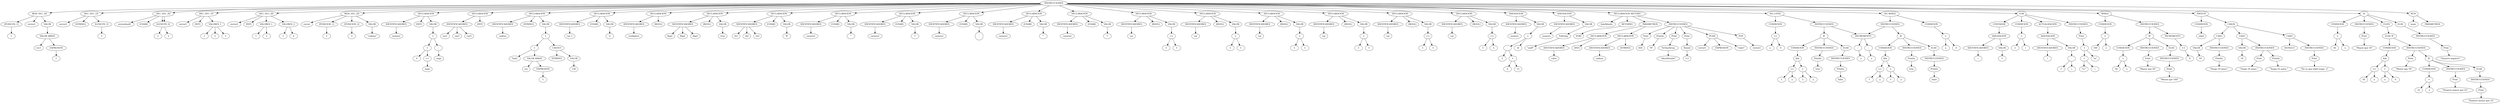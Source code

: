 digraph G {
  graph [ shape =circle ];
  "159" [ label = "1" ];
  "268" [ label = "2" ];
  "1318" [ label = "1" ];
  "1422" [ label = "1" ];
  "2233" [ label = "2" ];
  "2236" [ label = "2" ];
  "2424" [ label = "2" ];
  "3320" [ label = "3" ];
  "3428" [ label = "3" ];
  "3611" [ label = "3" ];
  "4430" [ label = "4" ];
  "5131" [ label = "5" ];
  "5322" [ label = "5" ];
  "5519" [ label = "5" ];
  "5638" [ label = "5" ];
  "14112" [ label = "1" ];
  "15312" [ label = "1" ];
  "16320" [ label = "1" ];
  "22819" [ label = "2" ];
  "26313" [ label = "2" ];
  "34120" [ label = "3" ];
  "35320" [ label = "3" ];
  "42815" [ label = "4" ];
  "50979" [ label = "50" ];
  "51030" [ label = "5" ];
  "52115" [ label = "5" ];
  "52120" [ label = "5" ];
  "52215" [ label = "5" ];
  "52220" [ label = "5" ];
  "52315" [ label = "5" ];
  "52319" [ label = "5" ];
  "52415" [ label = "5" ];
  "52419" [ label = "5" ];
  "52515" [ label = "5" ];
  "52520" [ label = "5" ];
  "52615" [ label = "5" ];
  "52620" [ label = "5" ];
  "108410" [ label = "10" ];
  "152810" [ label = "15" ];
  "188710" [ label = "18" ];
  "506913" [ label = "50" ];
  "1006810" [ label = "100" ];
  "1561043" [ label = "156" ];
  "2510513" [ label = "25" ];
  "4563211" [ label = "456" ];
  "5010212" [ label = "50" ];
  "instrucciones0000" [ label = "INSTRUCCIONES" ];
  "DECLARACION_VECTOR_T1_D111" [ label = "DEC_VEC_1D" ];
  "vector211" [ label = "vector2" ];
  "STRING11" [ label = "[STRING]" ];
  "longitud11" [ label = "[LENGTH_1]" ];
  "DECLARACION_VECTOR_T1_D221" [ label = "DEC_VEC_2D" ];
  "vectordosd221" [ label = "vectordosd2" ];
  "CHAR21" [ label = "[CHAR]" ];
  "longitud21" [ label = "[LENGTH_2]" ];
  "DECLARACION_VECTOR_T2_D131" [ label = "DEC_VEC_1D" ];
  "vector131" [ label = "vector1" ];
  "INT31" [ label = "[INT]" ];
  "valores131" [ label = "VALORES_1" ];
  "DECLARACION_VECTOR_T2_D241" [ label = "DEC_VEC_2D" ];
  "vector241" [ label = "vector2" ];
  "INT41" [ label = "[INT]" ];
  "valores141" [ label = "VALORES_1" ];
  "valores241" [ label = "VALORES_2" ];
  "MODIFICACION_VECTOR_D151" [ label = "MOD_VEC_2D" ];
  "vector151" [ label = "vector1" ];
  "posicion51" [ label = "[POSICON_1]" ];
  "valor51" [ label = "VALOR" ];
  "ARRAY_D1514" [ label = "VALOR ARRAY" ];
  "vec1514" [ label = "vec1" ];
  "posicion1514" [ label = "EXPRESION" ];
  "MODIFICACION_VECTOR_D261" [ label = "MOD_VEC_2D" ];
  "vector61" [ label = "vector" ];
  "posicion161" [ label = "[POSICION_1]" ];
  "posicion261" [ label = "[POSICION_2]" ];
  "valor61" [ label = "VALOR" ];
  "\"cadena\"616" [ label = "\"cadena\"" ];
  "DECLARACION81" [ label = "DECLARACION" ];
  "identificadores81" [ label = "IDENTIFICADORES" ];
  "numero81" [ label = "numero" ];
  "INT81" [ label = "[INT]" ];
  "valor81" [ label = "VALOR" ];
  "SUMA8140" [ label = "+" ];
  "SUMA8141" [ label = "+" ];
  "0814" [ label = "0" ];
  "INCREMENTO8182" [ label = "++" ];
  "maje818" [ label = "maje" ];
  "DECREMENTO8273" [ label = "--" ];
  "maje827" [ label = "maje" ];
  "DECLARACION91" [ label = "DECLARACION" ];
  "identificadores91" [ label = "IDENTIFICADORES" ];
  "var191" [ label = "var1" ];
  "var291" [ label = "var2" ];
  "var391" [ label = "var3" ];
  "INT91" [ label = "[INT]" ];
  "DECLARACION101" [ label = "DECLARACION" ];
  "identificadores101" [ label = "IDENTIFICADORES" ];
  "cadena101" [ label = "cadena" ];
  "STRING101" [ label = "[STRING]" ];
  "valor101" [ label = "VALOR" ];
  "SUMA10174" [ label = "+" ];
  "SUMA10175" [ label = "+" ];
  "\"hola\"1017" [ label = "\"hola\"" ];
  "ARRAY_D11026" [ label = "VALOR ARRAY" ];
  "vec1026" [ label = "vec" ];
  "posicion11026" [ label = "EXPRESION" ];
  "CASTEO1035" [ label = "CASTEO" ];
  "STRING1035" [ label = "[STRING]" ];
  "valor1035" [ label = "VALOR" ];
  "DECLARACION111" [ label = "DECLARACION" ];
  "identificadores111" [ label = "IDENTIFICADORES" ];
  "var_1111" [ label = "var_1" ];
  "CHAR111" [ label = "[CHAR]" ];
  "valor111" [ label = "VALOR" ];
  "'a'1114" [ label = "'a'" ];
  "DECLARACION121" [ label = "DECLARACION" ];
  "identificadores121" [ label = "IDENTIFICADORES" ];
  "verdadero121" [ label = "verdadero" ];
  "BOOL121" [ label = "[BOOL]" ];
  "DECLARACION131" [ label = "DECLARACION" ];
  "identificadores131" [ label = "IDENTIFICADORES" ];
  "flag1131" [ label = "flag1" ];
  "flag2131" [ label = "flag2" ];
  "flag3131" [ label = "flag3" ];
  "BOOL131" [ label = "[BOOL]" ];
  "valor131" [ label = "VALOR" ];
  "true1331" [ label = "true" ];
  "DECLARACION141" [ label = "DECLARACION" ];
  "identificadores141" [ label = "IDENTIFICADORES" ];
  "ch1141" [ label = "ch1" ];
  "ch2141" [ label = "ch2" ];
  "ch3141" [ label = "ch3" ];
  "CHAR141" [ label = "[CHAR]" ];
  "valor141" [ label = "VALOR" ];
  "'R'1422" [ label = "'R'" ];
  "DECLARACION151" [ label = "DECLARACION" ];
  "identificadores151" [ label = "IDENTIFICADORES" ];
  "caracter151" [ label = "caracter" ];
  "CHAR151" [ label = "[CHAR]" ];
  "valor151" [ label = "VALOR" ];
  "'\''1517" [ label = "'\''" ];
  "DECLARACION161" [ label = "DECLARACION" ];
  "identificadores161" [ label = "IDENTIFICADORES" ];
  "caracter161" [ label = "caracter" ];
  "CHAR161" [ label = "[CHAR]" ];
  "valor161" [ label = "VALOR" ];
  "'\t'1617" [ label = "'\t'" ];
  "DECLARACION171" [ label = "DECLARACION" ];
  "identificadores171" [ label = "IDENTIFICADORES" ];
  "caracter171" [ label = "caracter" ];
  "CHAR171" [ label = "[CHAR]" ];
  "valor171" [ label = "VALOR" ];
  "'\n'1717" [ label = "'\n'" ];
  "DECLARACION181" [ label = "DECLARACION" ];
  "identificadores181" [ label = "IDENTIFICADORES" ];
  "caracter181" [ label = "caracter" ];
  "CHAR181" [ label = "[CHAR]" ];
  "valor181" [ label = "VALOR" ];
  "'\"'1817" [ label = "'\"'" ];
  "DECLARACION191" [ label = "DECLARACION" ];
  "identificadores191" [ label = "IDENTIFICADORES" ];
  "caracter191" [ label = "caracter" ];
  "CHAR191" [ label = "[CHAR]" ];
  "valor191" [ label = "VALOR" ];
  "'\\'1917" [ label = "'\\'" ];
  "DECLARACION211" [ label = "DECLARACION" ];
  "identificadores211" [ label = "IDENTIFICADORES" ];
  "var211" [ label = "var" ];
  "BOOL211" [ label = "[BOOL]" ];
  "valor211" [ label = "VALOR" ];
  "IGUAL21156" [ label = "==" ];
  "DECLARACION221" [ label = "DECLARACION" ];
  "identificadores221" [ label = "IDENTIFICADORES" ];
  "var221" [ label = "var" ];
  "BOOL221" [ label = "[BOOL]" ];
  "valor221" [ label = "VALOR" ];
  "DIFERENTE22157" [ label =<=> ];
  "DECLARACION231" [ label = "DECLARACION" ];
  "identificadores231" [ label = "IDENTIFICADORES" ];
  "var231" [ label = "var" ];
  "BOOL231" [ label = "[BOOL]" ];
  "valor231" [ label = "VALOR" ];
  "MAYOR23158" [ label = ">" ];
  "DECLARACION241" [ label = "DECLARACION" ];
  "identificadores241" [ label = "IDENTIFICADORES" ];
  "var241" [ label = "var" ];
  "BOOL241" [ label = "[BOOL]" ];
  "valor241" [ label = "VALOR" ];
  "MENOR24159" [ label = "<" ];
  "DECLARACION251" [ label = "DECLARACION" ];
  "identificadores251" [ label = "IDENTIFICADORES" ];
  "var251" [ label = "var" ];
  "BOOL251" [ label = "[BOOL]" ];
  "valor251" [ label = "VALOR" ];
  "MENORIGUAL251510" [ label = "<=" ];
  "DECLARACION261" [ label = "DECLARACION" ];
  "identificadores261" [ label = "IDENTIFICADORES" ];
  "var261" [ label = "var" ];
  "BOOL261" [ label = "[BOOL]" ];
  "valor261" [ label = "VALOR" ];
  "MAYORIGUAL261511" [ label = ">=" ];
  "ASIGNACION281" [ label = "ASIGNACION" ];
  "identificadores281" [ label = "IDENTIFICADORES" ];
  "numero281" [ label = "numero" ];
  "valor281" [ label = "VALOR" ];
  "SUMA281012" [ label = "+" ];
  "RESTA281013" [ label = "-" ];
  "SUMA281014" [ label = "+" ];
  "id2823" [ label = "id" ];
  "ASIGNACION291" [ label = "ASIGNACION" ];
  "identificadores291" [ label = "IDENTIFICADORES" ];
  "numero291" [ label = "numero" ];
  "valor291" [ label = "VALOR" ];
  "TOSTRING2910" [ label = "ToString" ];
  "\"asdf\"2919" [ label = "\"asdf\"" ];
  "DECLARACION_METODO311" [ label = "DECLARACION METODO" ];
  "holaMundo311" [ label = "holaMundo" ];
  "retorno311" [ label = "RETORNO" ];
  "VOID311" [ label = "VOID" ];
  "parametros311" [ label = "PARAMETROS" ];
  "DECLARACION3111" [ label = "DECLARACION" ];
  "identificadores3111" [ label = "IDENTIFICADORES" ];
  "valor3111" [ label = "valor" ];
  "INT3111" [ label = "[INT]" ];
  "DECLARACION3122" [ label = "DECLARACION" ];
  "identificadores3122" [ label = "IDENTIFICADORES" ];
  "cadena3122" [ label = "cadena" ];
  "STRING3122" [ label = "[STRING]" ];
  "instrucciones311" [ label = "INSTRUCCIONES" ];
  "PRINT325" [ label = "Print" ];
  "PRINTLN335" [ label = "Println" ];
  "\"R\"3313" [ label = "\"R\"" ];
  "PRINT345" [ label = "Print" ];
  "TOCHARARRAY3411" [ label = "ToCharArray" ];
  "\"identificador\"3423" [ label = "\"identificador\"" ];
  "PRINT355" [ label = "Print" ];
  "ROUND3511" [ label = "Round" ];
  "5.23517" [ label = "5.2" ];
  "PUSH365" [ label = "PUSH" ];
  "vector1365" [ label = "vector1" ];
  "expresion365" [ label = "EXPRESION" ];
  "\"valor\"3618" [ label = "\"valor\"" ];
  "POP375" [ label = "POP" ];
  "vector2375" [ label = "vector2" ];
  "DO_UNTIL401" [ label = "DO_UNTIL" ];
  "condicion401" [ label = "CONDICION" ];
  "IGUAL501015" [ label = "==" ];
  "a5010" [ label = "a" ];
  "05013" [ label = "0" ];
  "instrucciones401" [ label = "INSTRUCCIONES" ];
  "IF415" [ label = "IF" ];
  "condicion415" [ label = "CONDICION" ];
  "AND41916" [ label = "&&" ];
  "MAYORIGUAL41917" [ label = ">=" ];
  "a419" [ label = "a" ];
  "MENOR411718" [ label = "<" ];
  "a4117" [ label = "a" ];
  "instrucciones41519" [ label = "INSTRUCCIONES" ];
  "PRINTLN439" [ label = "Println" ];
  "true4317" [ label = "true" ];
  "ELSE415" [ label = "ELSE" ];
  "instrucciones41520" [ label = "INSTRUCCIONES" ];
  "PRINTLN479" [ label = "Println" ];
  "false4717" [ label = "false" ];
  "DECREMENTO";
  "DECREMENTO49521" [ label = "--" ];
  "a495" [ label = "a" ];
  "DO_WHILE521" [ label = "DO_WHILE" ];
  "condicion521" [ label = "CONDICION" ];
  "MAYOR611022" [ label = ">" ];
  "a6110" [ label = "a" ];
  "06112" [ label = "0" ];
  "instrucciones521" [ label = "INSTRUCCIONES" ];
  "IF535" [ label = "IF" ];
  "condicion535" [ label = "CONDICION" ];
  "AND53923" [ label = "&&" ];
  "MAYORIGUAL53924" [ label = ">=" ];
  "a539" [ label = "a" ];
  "MENOR531725" [ label = "<" ];
  "a5317" [ label = "a" ];
  "instrucciones53526" [ label = "INSTRUCCIONES" ];
  "PRINTLN549" [ label = "Println" ];
  "true5417" [ label = "true" ];
  "ELSE535" [ label = "ELSE" ];
  "instrucciones53527" [ label = "INSTRUCCIONES" ];
  "PRINTLN589" [ label = "Println" ];
  "false5817" [ label = "false" ];
  "DECREMENTO60528" [ label = "--" ];
  "a605" [ label = "a" ];
  "FOR631" [ label = "FOR" ];
  "contador631" [ label = "CONTADOR" ];
  "condicion631" [ label = "CONDICION" ];
  "actualizacion631" [ label = "ACTUALIZACION" ];
  "ASIGNACION636" [ label = "ASIGNACION" ];
  "identificadores636" [ label = "IDENTIFICADORES" ];
  "i636" [ label = "i" ];
  "valor636" [ label = "VALOR" ];
  "MAYOR631129" [ label = ">" ];
  "i6311" [ label = "i" ];
  "ASIGNACION6316" [ label = "ASIGNACION" ];
  "identificadores6316" [ label = "IDENTIFICADORES" ];
  "i6316" [ label = "i" ];
  "valor6316" [ label = "VALOR" ];
  "RESTA631830" [ label = "-" ];
  "i6318" [ label = "i" ];
  "instrucciones631" [ label = "INSTRUCCIONES" ];
  "PRINT645" [ label = "Print" ];
  "SUMA641131" [ label = "+" ];
  "SUMA641132" [ label = "+" ];
  "\"i=\"6411" [ label = "\"i=\"" ];
  "i6416" [ label = "i" ];
  "\"\\n\"6418" [ label = "\"\\n\"" ];
  "WHILE681" [ label = "WHILE" ];
  "condicion681" [ label = "CONDICION" ];
  "MENOR68833" [ label = "<" ];
  "x688" [ label = "x" ];
  "instrucciones681" [ label = "INSTRUCCIONES" ];
  "IF695" [ label = "IF" ];
  "condicion695" [ label = "CONDICION" ];
  "MAYOR69934" [ label = ">" ];
  "x699" [ label = "x" ];
  "instrucciones69535" [ label = "INSTRUCCIONES" ];
  "PRINT719" [ label = "Print" ];
  "\"Mayor que 50\"7115" [ label = "\"Mayor que 50\"" ];
  "ELSE695" [ label = "ELSE" ];
  "instrucciones69536" [ label = "INSTRUCCIONES" ];
  "PRINT769" [ label = "Print" ];
  "\"Menor que 100\"7615" [ label = "\"Menor que 100\"" ];
  "INCREMENTO";
  "INCREMENTO79537" [ label = "++" ];
  "X795" [ label = "X" ];
  "SWTICH831" [ label = "SWITCH" ];
  "condicion831" [ label = "CONDICION" ];
  "edad839" [ label = "edad" ];
  "casos831" [ label = "CASOS" ];
  "CASE_NORMAL845" [ label = "CASO" ];
  "condicion845" [ label = "VALOR" ];
  "instrucciones845" [ label = "INSTRUCCIONES" ];
  "PRINTLN859" [ label = "Println" ];
  "\"Tengo 10 anios.\"8517" [ label = "\"Tengo 10 anios.\"" ];
  "CASE_NORMAL875" [ label = "CASO" ];
  "condicion875" [ label = "VALOR" ];
  "instrucciones875" [ label = "INSTRUCCIONES" ];
  "PRINT889" [ label = "Print" ];
  "\"Tengo 18 anios.\"8815" [ label = "\"Tengo 18 anios.\"" ];
  "PRINTLN909" [ label = "Println" ];
  "\"Tengo 25 anios.\"9017" [ label = "\"Tengo 25 anios.\"" ];
  "CASE_DEFAULT925" [ label = "CASO" ];
  "default925" [ label = "DEFAULT" ];
  "instrucciones925" [ label = "INSTRUCCIONES" ];
  "PRINT939" [ label = "Print" ];
  "\"No se que edad tengo. :(\"9315" [ label = "\"No se que edad tengo. :(\"" ];
  "IF971" [ label = "IF" ];
  "condicion971" [ label = "CONDICION" ];
  "MAYOR97538" [ label = ">" ];
  "x975" [ label = "x" ];
  "instrucciones97139" [ label = "INSTRUCCIONES" ];
  "PRINT995" [ label = "Print" ];
  "\"Mayor que 50\"9911" [ label = "\"Mayor que 50\"" ];
  "elifs971" [ label = "ELIFS" ];
  "ELIF1021" [ label = "ELSE IF" ];
  "condicion1021" [ label = "CONDICION" ];
  "AND102740" [ label = "&&" ];
  "MENORIGUAL102741" [ label = "<=" ];
  "x1027" [ label = "x" ];
  "MAYOR1021842" [ label = ">" ];
  "x10218" [ label = "x" ];
  "010222" [ label = "0" ];
  "instrucciones102143" [ label = "INSTRUCCIONES" ];
  "PRINT1045" [ label = "Print" ];
  "\"Menor que 50\"10412" [ label = "\"Menor que 50\"" ];
  "IF1055" [ label = "IF" ];
  "condicion1055" [ label = "CONDICION" ];
  "MAYOR105944" [ label = ">" ];
  "x1059" [ label = "x" ];
  "instrucciones105545" [ label = "INSTRUCCIONES" ];
  "PRINT1079" [ label = "Print" ];
  "\"Numero mayor que 25\"10715" [ label = "\"Numero mayor que 25\"" ];
  "ELSE1055" [ label = "ELSE" ];
  "instrucciones105546" [ label = "INSTRUCCIONES" ];
  "PRINT1109" [ label = "Print" ];
  "\"Numero menor que 25\"11015" [ label = "\"Numero menor que 25\"" ];
  "ELSE971" [ label = "ELSE" ];
  "instrucciones97147" [ label = "INSTRUCCIONES" ];
  "PRINT1175" [ label = "Print" ];
  "\"Numero negativo\"11711" [ label = "\"Numero negativo\"" ];
  "RUN1211" [ label = "RUN" ];
  "main1211" [ label = "main" ];
  "parametros1211" [ label = "PARAMETROS" ];
  "longitud11" -> "5131";
  "DECLARACION_VECTOR_T1_D111" -> "vector211";
  "DECLARACION_VECTOR_T1_D111" -> "STRING11";
  "DECLARACION_VECTOR_T1_D111" -> "longitud11";
  "instrucciones0000" -> "DECLARACION_VECTOR_T1_D111";
  "longitud21" -> "2233";
  "longitud21" -> "2236";
  "DECLARACION_VECTOR_T1_D221" -> "vectordosd221";
  "DECLARACION_VECTOR_T1_D221" -> "CHAR21";
  "DECLARACION_VECTOR_T1_D221" -> "longitud21";
  "DECLARACION_VECTOR_T1_D221" -> "longitud21";
  "instrucciones0000" -> "DECLARACION_VECTOR_T1_D221";
  "valores131" -> "1318";
  "valores131" -> "3320";
  "valores131" -> "5322";
  "DECLARACION_VECTOR_T2_D131" -> "vector131";
  "DECLARACION_VECTOR_T2_D131" -> "INT31";
  "DECLARACION_VECTOR_T2_D131" -> "valores131";
  "instrucciones0000" -> "DECLARACION_VECTOR_T2_D131";
  "valores141" -> "1422";
  "valores141" -> "2424";
  "valores241" -> "3428";
  "valores241" -> "4430";
  "DECLARACION_VECTOR_T2_D241" -> "vector241";
  "DECLARACION_VECTOR_T2_D241" -> "INT41";
  "DECLARACION_VECTOR_T2_D241" -> "valores141";
  "DECLARACION_VECTOR_T2_D241" -> "valores241";
  "instrucciones0000" -> "DECLARACION_VECTOR_T2_D241";
  "posicion1514" -> "5519";
  "ARRAY_D1514" -> "vec1514";
  "ARRAY_D1514" -> "posicion1514";
  "posicion51" -> "159";
  "valor51" -> "ARRAY_D1514";
  "MODIFICACION_VECTOR_D151" -> "vector151";
  "MODIFICACION_VECTOR_D151" -> "posicion51";
  "MODIFICACION_VECTOR_D151" -> "valor51";
  "instrucciones0000" -> "MODIFICACION_VECTOR_D151";
  "posicion161" -> "268";
  "posicion261" -> "3611";
  "valor61" -> "\"cadena\"616";
  "MODIFICACION_VECTOR_D261" -> "vector61";
  "MODIFICACION_VECTOR_D261" -> "posicion161";
  "MODIFICACION_VECTOR_D261" -> "posicion261";
  "MODIFICACION_VECTOR_D261" -> "valor61";
  "instrucciones0000" -> "MODIFICACION_VECTOR_D261";
  "identificadores81" -> "numero81";
  "DECLARACION81" -> "identificadores81";
  "DECLARACION81" -> "INT81";
  "INCREMENTO8182" -> "maje818";
  "SUMA8141" -> "0814";
  "SUMA8141" -> "INCREMENTO8182";
  "DECREMENTO8273" -> "maje827";
  "SUMA8140" -> "SUMA8141";
  "SUMA8140" -> "DECREMENTO8273";
  "valor81" -> "SUMA8140";
  "DECLARACION81" -> "valor81";
  "instrucciones0000" -> "DECLARACION81";
  "identificadores91" -> "var191";
  "identificadores91" -> "var291";
  "identificadores91" -> "var391";
  "DECLARACION91" -> "identificadores91";
  "DECLARACION91" -> "INT91";
  "instrucciones0000" -> "DECLARACION91";
  "identificadores101" -> "cadena101";
  "DECLARACION101" -> "identificadores101";
  "DECLARACION101" -> "STRING101";
  "posicion11026" -> "51030";
  "ARRAY_D11026" -> "vec1026";
  "ARRAY_D11026" -> "posicion11026";
  "SUMA10175" -> "\"hola\"1017";
  "SUMA10175" -> "ARRAY_D11026";
  "valor1035" -> "1561043";
  "CASTEO1035" -> "STRING1035";
  "CASTEO1035" -> "valor1035";
  "SUMA10174" -> "SUMA10175";
  "SUMA10174" -> "CASTEO1035";
  "valor101" -> "SUMA10174";
  "DECLARACION101" -> "valor101";
  "instrucciones0000" -> "DECLARACION101";
  "identificadores111" -> "var_1111";
  "DECLARACION111" -> "identificadores111";
  "DECLARACION111" -> "CHAR111";
  "valor111" -> "'a'1114";
  "DECLARACION111" -> "valor111";
  "instrucciones0000" -> "DECLARACION111";
  "identificadores121" -> "verdadero121";
  "DECLARACION121" -> "identificadores121";
  "DECLARACION121" -> "BOOL121";
  "instrucciones0000" -> "DECLARACION121";
  "identificadores131" -> "flag1131";
  "identificadores131" -> "flag2131";
  "identificadores131" -> "flag3131";
  "DECLARACION131" -> "identificadores131";
  "DECLARACION131" -> "BOOL131";
  "valor131" -> "true1331";
  "DECLARACION131" -> "valor131";
  "instrucciones0000" -> "DECLARACION131";
  "identificadores141" -> "ch1141";
  "identificadores141" -> "ch2141";
  "identificadores141" -> "ch3141";
  "DECLARACION141" -> "identificadores141";
  "DECLARACION141" -> "CHAR141";
  "valor141" -> "'R'1422";
  "DECLARACION141" -> "valor141";
  "instrucciones0000" -> "DECLARACION141";
  "identificadores151" -> "caracter151";
  "DECLARACION151" -> "identificadores151";
  "DECLARACION151" -> "CHAR151";
  "valor151" -> "'\''1517";
  "DECLARACION151" -> "valor151";
  "instrucciones0000" -> "DECLARACION151";
  "identificadores161" -> "caracter161";
  "DECLARACION161" -> "identificadores161";
  "DECLARACION161" -> "CHAR161";
  "valor161" -> "'\t'1617";
  "DECLARACION161" -> "valor161";
  "instrucciones0000" -> "DECLARACION161";
  "identificadores171" -> "caracter171";
  "DECLARACION171" -> "identificadores171";
  "DECLARACION171" -> "CHAR171";
  "valor171" -> "'\n'1717";
  "DECLARACION171" -> "valor171";
  "instrucciones0000" -> "DECLARACION171";
  "identificadores181" -> "caracter181";
  "DECLARACION181" -> "identificadores181";
  "DECLARACION181" -> "CHAR181";
  "valor181" -> "'\"'1817";
  "DECLARACION181" -> "valor181";
  "instrucciones0000" -> "DECLARACION181";
  "identificadores191" -> "caracter191";
  "DECLARACION191" -> "identificadores191";
  "DECLARACION191" -> "CHAR191";
  "valor191" -> "'\\'1917";
  "DECLARACION191" -> "valor191";
  "instrucciones0000" -> "DECLARACION191";
  "identificadores211" -> "var211";
  "DECLARACION211" -> "identificadores211";
  "DECLARACION211" -> "BOOL211";
  "IGUAL21156" -> "52115";
  "IGUAL21156" -> "52120";
  "valor211" -> "IGUAL21156";
  "DECLARACION211" -> "valor211";
  "instrucciones0000" -> "DECLARACION211";
  "identificadores221" -> "var221";
  "DECLARACION221" -> "identificadores221";
  "DECLARACION221" -> "BOOL221";
  "DIFERENTE22157" -> "52215";
  "DIFERENTE22157" -> "52220";
  "valor221" -> "DIFERENTE22157";
  "DECLARACION221" -> "valor221";
  "instrucciones0000" -> "DECLARACION221";
  "identificadores231" -> "var231";
  "DECLARACION231" -> "identificadores231";
  "DECLARACION231" -> "BOOL231";
  "MAYOR23158" -> "52315";
  "MAYOR23158" -> "52319";
  "valor231" -> "MAYOR23158";
  "DECLARACION231" -> "valor231";
  "instrucciones0000" -> "DECLARACION231";
  "identificadores241" -> "var241";
  "DECLARACION241" -> "identificadores241";
  "DECLARACION241" -> "BOOL241";
  "MENOR24159" -> "52415";
  "MENOR24159" -> "52419";
  "valor241" -> "MENOR24159";
  "DECLARACION241" -> "valor241";
  "instrucciones0000" -> "DECLARACION241";
  "identificadores251" -> "var251";
  "DECLARACION251" -> "identificadores251";
  "DECLARACION251" -> "BOOL251";
  "MENORIGUAL251510" -> "52515";
  "MENORIGUAL251510" -> "52520";
  "valor251" -> "MENORIGUAL251510";
  "DECLARACION251" -> "valor251";
  "instrucciones0000" -> "DECLARACION251";
  "identificadores261" -> "var261";
  "DECLARACION261" -> "identificadores261";
  "DECLARACION261" -> "BOOL261";
  "MAYORIGUAL261511" -> "52615";
  "MAYORIGUAL261511" -> "52620";
  "valor261" -> "MAYORIGUAL261511";
  "DECLARACION261" -> "valor261";
  "instrucciones0000" -> "DECLARACION261";
  "identificadores281" -> "numero281";
  "SUMA281014" -> "152810";
  "SUMA281014" -> "42815";
  "RESTA281013" -> "SUMA281014";
  "RESTA281013" -> "22819";
  "SUMA281012" -> "RESTA281013";
  "SUMA281012" -> "id2823";
  "valor281" -> "SUMA281012";
  "ASIGNACION281" -> "identificadores281";
  "ASIGNACION281" -> "valor281";
  "instrucciones0000" -> "ASIGNACION281";
  "identificadores291" -> "numero291";
  "TOSTRING2910" -> "\"asdf\"2919";
  "valor291" -> "TOSTRING2910";
  "ASIGNACION291" -> "identificadores291";
  "ASIGNACION291" -> "valor291";
  "instrucciones0000" -> "ASIGNACION291";
  "DECLARACION_METODO311" -> "holaMundo311";
  "DECLARACION_METODO311" -> "retorno311";
  "retorno311" -> "VOID311";
  "identificadores3111" -> "valor3111";
  "DECLARACION3111" -> "identificadores3111";
  "DECLARACION3111" -> "INT3111";
  "parametros311" -> "DECLARACION3111";
  "identificadores3122" -> "cadena3122";
  "DECLARACION3122" -> "identificadores3122";
  "DECLARACION3122" -> "STRING3122";
  "parametros311" -> "DECLARACION3122";
  "DECLARACION_METODO311" -> "parametros311";
  "PRINT325" -> "4563211";
  "instrucciones311" -> "PRINT325";
  "PRINTLN335" -> "\"R\"3313";
  "instrucciones311" -> "PRINTLN335";
  "TOCHARARRAY3411" -> "\"identificador\"3423";
  "PRINT345" -> "TOCHARARRAY3411";
  "instrucciones311" -> "PRINT345";
  "ROUND3511" -> "5.23517";
  "PRINT355" -> "ROUND3511";
  "instrucciones311" -> "PRINT355";
  "PUSH365" -> "vector1365";
  "PUSH365" -> "expresion365";
  "PUSH365" -> "\"valor\"3618";
  "instrucciones311" -> "PUSH365";
  "POP375" -> "vector2375";
  "instrucciones311" -> "POP375";
  "DECLARACION_METODO311" -> "instrucciones311";
  "instrucciones0000" -> "DECLARACION_METODO311";
  "IGUAL501015" -> "a5010";
  "IGUAL501015" -> "05013";
  "MAYORIGUAL41917" -> "a419";
  "MAYORIGUAL41917" -> "14112";
  "MENOR411718" -> "a4117";
  "MENOR411718" -> "34120";
  "AND41916" -> "MAYORIGUAL41917";
  "AND41916" -> "MENOR411718";
  "condicion415" -> "AND41916";
  "IF415" -> "condicion415";
  "PRINTLN439" -> "true4317";
  "instrucciones41519" -> "PRINTLN439";
  "IF415" -> "instrucciones41519";
  "PRINTLN479" -> "false4717";
  "instrucciones41520" -> "PRINTLN479";
  "ELSE415" -> "instrucciones41520";
  "IF415" -> "ELSE415";
  "instrucciones401" -> "IF415";
  "DECREMENTO49521" -> "a495";
  "DECREMENTO" -> "DECREMENTO49521";
  "instrucciones401" -> "DECREMENTO";
  "condicion401" -> "IGUAL501015";
  "DO_UNTIL401" -> "condicion401";
  "DO_UNTIL401" -> "instrucciones401";
  "instrucciones0000" -> "DO_UNTIL401";
  "MAYOR611022" -> "a6110";
  "MAYOR611022" -> "06112";
  "MAYORIGUAL53924" -> "a539";
  "MAYORIGUAL53924" -> "15312";
  "MENOR531725" -> "a5317";
  "MENOR531725" -> "35320";
  "AND53923" -> "MAYORIGUAL53924";
  "AND53923" -> "MENOR531725";
  "condicion535" -> "AND53923";
  "IF535" -> "condicion535";
  "PRINTLN549" -> "true5417";
  "instrucciones53526" -> "PRINTLN549";
  "IF535" -> "instrucciones53526";
  "PRINTLN589" -> "false5817";
  "instrucciones53527" -> "PRINTLN589";
  "ELSE535" -> "instrucciones53527";
  "IF535" -> "ELSE535";
  "instrucciones521" -> "IF535";
  "DECREMENTO60528" -> "a605";
  "DECREMENTO" -> "DECREMENTO60528";
  "instrucciones521" -> "DECREMENTO";
  "condicion521" -> "MAYOR611022";
  "DO_WHILE521" -> "condicion521";
  "DO_WHILE521" -> "instrucciones521";
  "instrucciones0000" -> "DO_WHILE521";
  "identificadores636" -> "i636";
  "valor636" -> "5638";
  "ASIGNACION636" -> "identificadores636";
  "ASIGNACION636" -> "valor636";
  "MAYOR631129" -> "i6311";
  "MAYOR631129" -> "26313";
  "identificadores6316" -> "i6316";
  "RESTA631830" -> "i6318";
  "RESTA631830" -> "16320";
  "valor6316" -> "RESTA631830";
  "ASIGNACION6316" -> "identificadores6316";
  "ASIGNACION6316" -> "valor6316";
  "SUMA641132" -> "\"i=\"6411";
  "SUMA641132" -> "i6416";
  "SUMA641131" -> "SUMA641132";
  "SUMA641131" -> "\"\\n\"6418";
  "PRINT645" -> "SUMA641131";
  "instrucciones631" -> "PRINT645";
  "contador631" -> "ASIGNACION636";
  "condicion631" -> "MAYOR631129";
  "actualizacion631" -> "ASIGNACION6316";
  "FOR631" -> "contador631";
  "FOR631" -> "condicion631";
  "FOR631" -> "actualizacion631";
  "FOR631" -> "instrucciones631";
  "instrucciones0000" -> "FOR631";
  "MENOR68833" -> "x688";
  "MENOR68833" -> "1006810";
  "MAYOR69934" -> "x699";
  "MAYOR69934" -> "506913";
  "condicion695" -> "MAYOR69934";
  "IF695" -> "condicion695";
  "PRINT719" -> "\"Mayor que 50\"7115";
  "instrucciones69535" -> "PRINT719";
  "IF695" -> "instrucciones69535";
  "PRINT769" -> "\"Menor que 100\"7615";
  "instrucciones69536" -> "PRINT769";
  "ELSE695" -> "instrucciones69536";
  "IF695" -> "ELSE695";
  "instrucciones681" -> "IF695";
  "INCREMENTO79537" -> "X795";
  "INCREMENTO" -> "INCREMENTO79537";
  "instrucciones681" -> "INCREMENTO";
  "condicion681" -> "MENOR68833";
  "WHILE681" -> "condicion681";
  "WHILE681" -> "instrucciones681";
  "instrucciones0000" -> "WHILE681";
  "PRINTLN859" -> "\"Tengo 10 anios.\"8517";
  "instrucciones845" -> "PRINTLN859";
  "condicion845" -> "108410";
  "CASE_NORMAL845" -> "condicion845";
  "CASE_NORMAL845" -> "instrucciones845";
  "casos831" -> "CASE_NORMAL845";
  "PRINT889" -> "\"Tengo 18 anios.\"8815";
  "instrucciones875" -> "PRINT889";
  "PRINTLN909" -> "\"Tengo 25 anios.\"9017";
  "instrucciones875" -> "PRINTLN909";
  "condicion875" -> "188710";
  "CASE_NORMAL875" -> "condicion875";
  "CASE_NORMAL875" -> "instrucciones875";
  "casos831" -> "CASE_NORMAL875";
  "PRINT939" -> "\"No se que edad tengo. :(\"9315";
  "instrucciones925" -> "PRINT939";
  "CASE_DEFAULT925" -> "default925";
  "CASE_DEFAULT925" -> "instrucciones925";
  "casos831" -> "CASE_DEFAULT925";
  "condicion831" -> "edad839";
  "SWTICH831" -> "condicion831";
  "SWTICH831" -> "casos831";
  "instrucciones0000" -> "SWTICH831";
  "MAYOR97538" -> "x975";
  "MAYOR97538" -> "50979";
  "condicion971" -> "MAYOR97538";
  "IF971" -> "condicion971";
  "PRINT995" -> "\"Mayor que 50\"9911";
  "instrucciones97139" -> "PRINT995";
  "IF971" -> "instrucciones97139";
  "MENORIGUAL102741" -> "x1027";
  "MENORIGUAL102741" -> "5010212";
  "MAYOR1021842" -> "x10218";
  "MAYOR1021842" -> "010222";
  "AND102740" -> "MENORIGUAL102741";
  "AND102740" -> "MAYOR1021842";
  "PRINT1045" -> "\"Menor que 50\"10412";
  "instrucciones102143" -> "PRINT1045";
  "MAYOR105944" -> "x1059";
  "MAYOR105944" -> "2510513";
  "condicion1055" -> "MAYOR105944";
  "IF1055" -> "condicion1055";
  "PRINT1079" -> "\"Numero mayor que 25\"10715";
  "instrucciones105545" -> "PRINT1079";
  "IF1055" -> "instrucciones105545";
  "PRINT1109" -> "\"Numero menor que 25\"11015";
  "instrucciones105546" -> "PRINT1109";
  "ELSE1055" -> "instrucciones105546";
  "IF1055" -> "ELSE1055";
  "instrucciones102143" -> "IF1055";
  "condicion1021" -> "AND102740";
  "ELIF1021" -> "condicion1021";
  "ELIF1021" -> "instrucciones102143";
  "elifs971" -> "ELIF1021";
  "IF971" -> "elifs971";
  "PRINT1175" -> "\"Numero negativo\"11711";
  "instrucciones97147" -> "PRINT1175";
  "ELSE971" -> "instrucciones97147";
  "IF971" -> "ELSE971";
  "instrucciones0000" -> "IF971";
  "RUN1211" -> "main1211";
  "RUN1211" -> "parametros1211";
  "instrucciones0000" -> "RUN1211";
}
